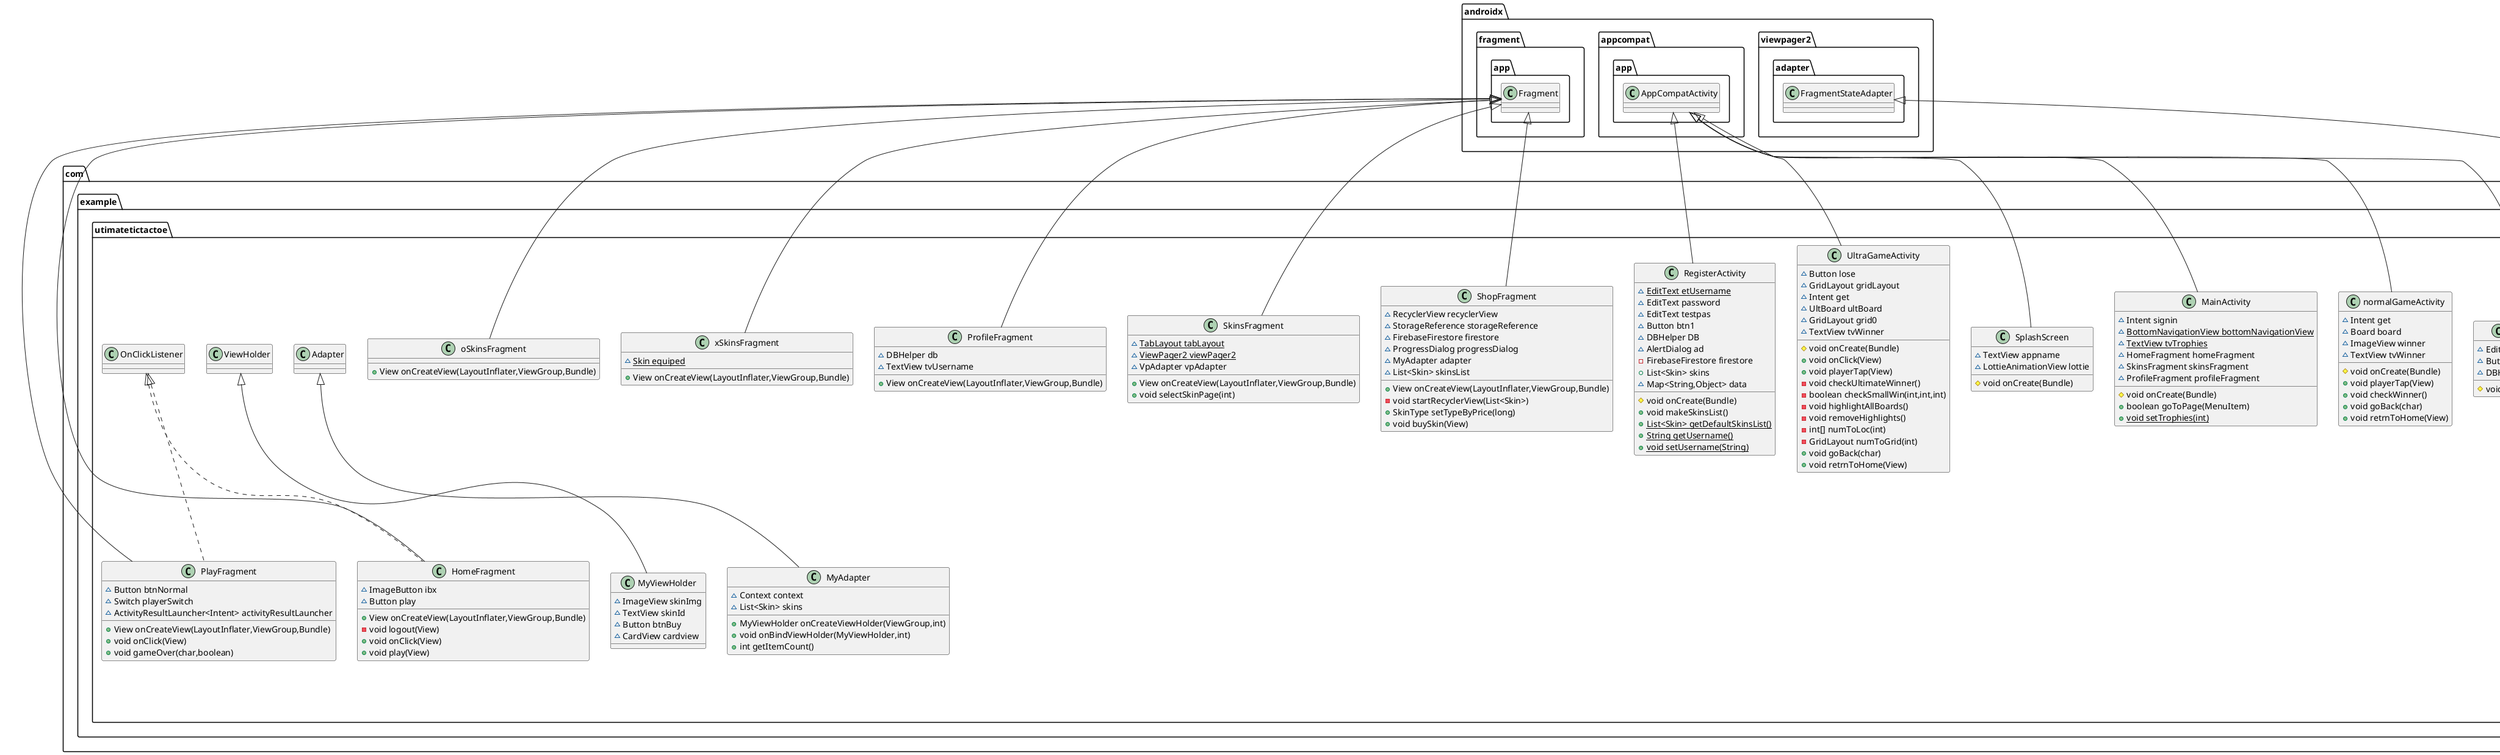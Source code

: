 @startuml
class com.example.utimatetictactoe.HomeFragment {
~ ImageButton ibx
~ Button play
+ View onCreateView(LayoutInflater,ViewGroup,Bundle)
- void logout(View)
+ void onClick(View)
+ void play(View)
}
class com.example.utimatetictactoe.ShopFragment {
~ RecyclerView recyclerView
~ StorageReference storageReference
~ FirebaseFirestore firestore
~ ProgressDialog progressDialog
~ MyAdapter adapter
~ List<Skin> skinsList
+ View onCreateView(LayoutInflater,ViewGroup,Bundle)
- void startRecyclerView(List<Skin>)
+ SkinType setTypeByPrice(long)
+ void buySkin(View)
}
class com.example.utimatetictactoe.BoardButton {
# ImageButton img_btn
# String id
# char player
# boolean isPressed
+ String getId()
+ void setId(String)
+ char getPlayer()
+ void setPlayer(char)
+ boolean isPressed()
+ void setPressed(boolean)
+ void setImg(ImageButton)
}
class com.example.utimatetictactoe.normalGameActivity {
~ Intent get
~ Board board
~ ImageView winner
~ TextView tvWinner
# void onCreate(Bundle)
+ void playerTap(View)
+ void checkWinner()
+ void goBack(char)
+ void retrnToHome(View)
}
class com.example.utimatetictactoe.Skin {
- String id
- boolean owned
- SkinType skinType
- int price
+ String getId()
+ void setId(String)
+ void setPriceByType()
+ boolean isOwned()
+ void setOwned(boolean)
+ int getPrice()
+ void setPrice(int)
+ SkinType getSkinType()
+ void setSkinType(SkinType)
}
class com.example.utimatetictactoe.Board {
# BoardButton[][] board
# int xSkinPath
# int oSkinPath
# int turnCount
# int boardId
# char boardWinner
# boolean finished
- void createButtons()
+ void setAllPressed()
+ void buttonClicked(ImageButton,int,int,boolean)
+ char checkVictory()
}
class com.example.utimatetictactoe.PlayFragment {
~ Button btnNormal
~ Switch playerSwitch
~ ActivityResultLauncher<Intent> activityResultLauncher
+ View onCreateView(LayoutInflater,ViewGroup,Bundle)
+ void onClick(View)
+ void gameOver(char,boolean)
}
class com.example.utimatetictactoe.UltraGameActivity {
~ Button lose
~ GridLayout gridLayout
~ Intent get
~ UltBoard ultBoard
~ GridLayout grid0
~ TextView tvWinner
# void onCreate(Bundle)
+ void onClick(View)
+ void playerTap(View)
- void checkUltimateWinner()
- boolean checkSmallWin(int,int,int)
- void highlightAllBoards()
- void removeHighlights()
- int[] numToLoc(int)
- GridLayout numToGrid(int)
+ void goBack(char)
+ void retrnToHome(View)
}
class com.example.utimatetictactoe.UltBoard {
# Board[][] bigBoard
# int nextBoard
# int boardsFullCount
# boolean xTurn
+ {static} int ALL_BOARDS_ALLOWED
- void createBoards(int,int)
+ void buttonClicked(ImageButton,int,int)
+ boolean isBoardAtNumFinished(int)
+ int getNextBoard()
+ void setNextBoard(int)
+ int getBoardsFullCount()
+ void addToBoardsFullCount()
- int[] numToLoc(int)
+ boolean boardFull()
+ char checkTotalVictory()
}
class com.example.utimatetictactoe.xSkinsFragment {
~ {static} Skin equiped
+ View onCreateView(LayoutInflater,ViewGroup,Bundle)
}
class com.example.utimatetictactoe.MainActivity {
~ Intent signin
~ {static} BottomNavigationView bottomNavigationView
~ {static} TextView tvTrophies
~ HomeFragment homeFragment
~ SkinsFragment skinsFragment
~ ProfileFragment profileFragment
# void onCreate(Bundle)
+ boolean goToPage(MenuItem)
+ {static} void setTrophies(int)
}
class com.example.utimatetictactoe.SplashScreen {
~ TextView appname
~ LottieAnimationView lottie
# void onCreate(Bundle)
}
class com.example.utimatetictactoe.VpAdapter {
+ Fragment createFragment(int)
+ int getItemCount()
}
class com.example.utimatetictactoe.oSkinsFragment {
+ View onCreateView(LayoutInflater,ViewGroup,Bundle)
}
class com.example.utimatetictactoe.MyAdapter {
~ Context context
~ List<Skin> skins
+ MyViewHolder onCreateViewHolder(ViewGroup,int)
+ void onBindViewHolder(MyViewHolder,int)
+ int getItemCount()
}
class com.example.utimatetictactoe.RegisterActivity {
~ {static} EditText etUsername
~ EditText password
~ EditText testpas
~ Button btn1
~ DBHelper DB
~ AlertDialog ad
- FirebaseFirestore firestore
+ List<Skin> skins
~ Map<String,Object> data
# void onCreate(Bundle)
+ void makeSkinsList()
+ {static} List<Skin> getDefaultSkinsList()
+ {static} String getUsername()
+ {static} void setUsername(String)
}
class com.example.utimatetictactoe.DBHelper {
+ {static} String DBNAME
- {static} String TABLE_NAME
+ void onCreate(SQLiteDatabase)
+ void onUpgrade(SQLiteDatabase,int,int)
+ boolean insertData(String,String)
+ boolean checkusername(String)
+ boolean checkusernamepassword(String,String)
+ int updateData(String,int,boolean)
+ boolean buySkin(String,int)
+ ArrayList<Integer> getUserData(String)
+ boolean deleteUser(String)
}
class com.example.utimatetictactoe.MyViewHolder {
~ ImageView skinImg
~ TextView skinId
~ Button btnBuy
~ CardView cardview
}
class com.example.utimatetictactoe.ProfileFragment {
~ DBHelper db
~ TextView tvUsername
+ View onCreateView(LayoutInflater,ViewGroup,Bundle)
}
class com.example.utimatetictactoe.LoginActivity {
~ EditText username
~ Button btn3
~ DBHelper DB
# void onCreate(Bundle)
}
class com.example.utimatetictactoe.SkinsFragment {
~ {static} TabLayout tabLayout
~ {static} ViewPager2 viewPager2
~ VpAdapter vpAdapter
+ View onCreateView(LayoutInflater,ViewGroup,Bundle)
+ void selectSkinPage(int)
}
enum com.example.utimatetictactoe.SkinType {
+  common
+  rare
+  epic
+  legendary
}


com.example.utimatetictactoe.OnClickListener <|.. com.example.utimatetictactoe.HomeFragment
androidx.fragment.app.Fragment <|-- com.example.utimatetictactoe.HomeFragment
androidx.fragment.app.Fragment <|-- com.example.utimatetictactoe.ShopFragment
androidx.appcompat.app.AppCompatActivity <|-- com.example.utimatetictactoe.normalGameActivity
com.example.utimatetictactoe.OnClickListener <|.. com.example.utimatetictactoe.PlayFragment
androidx.fragment.app.Fragment <|-- com.example.utimatetictactoe.PlayFragment
androidx.appcompat.app.AppCompatActivity <|-- com.example.utimatetictactoe.UltraGameActivity
androidx.fragment.app.Fragment <|-- com.example.utimatetictactoe.xSkinsFragment
androidx.appcompat.app.AppCompatActivity <|-- com.example.utimatetictactoe.MainActivity
androidx.appcompat.app.AppCompatActivity <|-- com.example.utimatetictactoe.SplashScreen
androidx.viewpager2.adapter.FragmentStateAdapter <|-- com.example.utimatetictactoe.VpAdapter
androidx.fragment.app.Fragment <|-- com.example.utimatetictactoe.oSkinsFragment
com.example.utimatetictactoe.Adapter <|-- com.example.utimatetictactoe.MyAdapter
androidx.appcompat.app.AppCompatActivity <|-- com.example.utimatetictactoe.RegisterActivity
android.database.sqlite.SQLiteOpenHelper <|-- com.example.utimatetictactoe.DBHelper
com.example.utimatetictactoe.ViewHolder <|-- com.example.utimatetictactoe.MyViewHolder
androidx.fragment.app.Fragment <|-- com.example.utimatetictactoe.ProfileFragment
androidx.appcompat.app.AppCompatActivity <|-- com.example.utimatetictactoe.LoginActivity
androidx.fragment.app.Fragment <|-- com.example.utimatetictactoe.SkinsFragment
@enduml